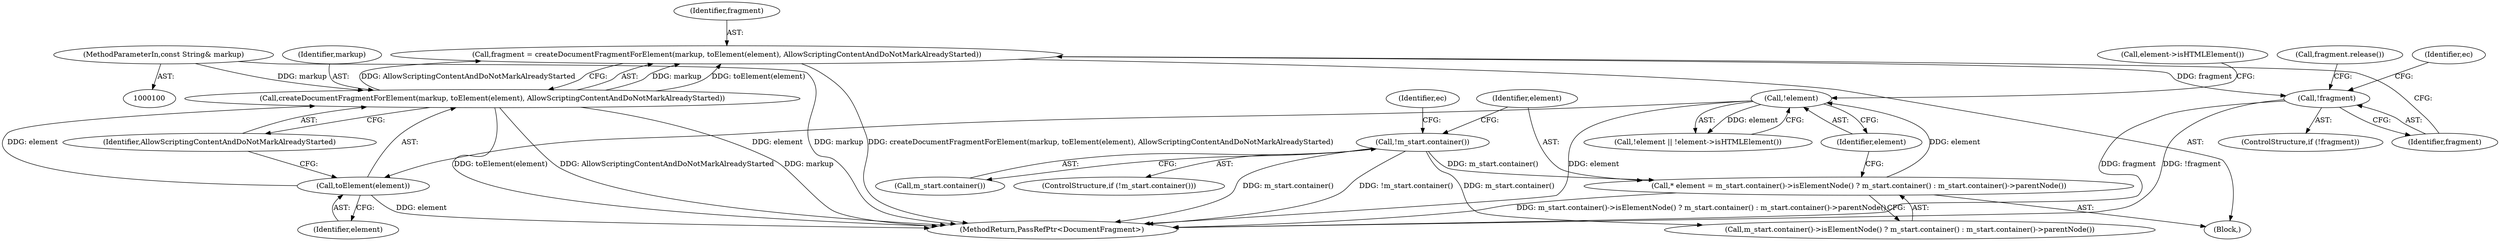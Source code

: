 digraph "1_Chrome_73edae623529f04c668268de49d00324b96166a2@API" {
"1000133" [label="(Call,fragment = createDocumentFragmentForElement(markup, toElement(element), AllowScriptingContentAndDoNotMarkAlreadyStarted))"];
"1000135" [label="(Call,createDocumentFragmentForElement(markup, toElement(element), AllowScriptingContentAndDoNotMarkAlreadyStarted))"];
"1000101" [label="(MethodParameterIn,const String& markup)"];
"1000137" [label="(Call,toElement(element))"];
"1000122" [label="(Call,!element)"];
"1000114" [label="(Call,* element = m_start.container()->isElementNode() ? m_start.container() : m_start.container()->parentNode())"];
"1000105" [label="(Call,!m_start.container())"];
"1000141" [label="(Call,!fragment)"];
"1000106" [label="(Call,m_start.container())"];
"1000140" [label="(ControlStructure,if (!fragment))"];
"1000139" [label="(Identifier,AllowScriptingContentAndDoNotMarkAlreadyStarted)"];
"1000122" [label="(Call,!element)"];
"1000116" [label="(Call,m_start.container()->isElementNode() ? m_start.container() : m_start.container()->parentNode())"];
"1000114" [label="(Call,* element = m_start.container()->isElementNode() ? m_start.container() : m_start.container()->parentNode())"];
"1000101" [label="(MethodParameterIn,const String& markup)"];
"1000125" [label="(Call,element->isHTMLElement())"];
"1000133" [label="(Call,fragment = createDocumentFragmentForElement(markup, toElement(element), AllowScriptingContentAndDoNotMarkAlreadyStarted))"];
"1000103" [label="(Block,)"];
"1000151" [label="(MethodReturn,PassRefPtr<DocumentFragment>)"];
"1000109" [label="(Identifier,ec)"];
"1000150" [label="(Call,fragment.release())"];
"1000136" [label="(Identifier,markup)"];
"1000138" [label="(Identifier,element)"];
"1000115" [label="(Identifier,element)"];
"1000137" [label="(Call,toElement(element))"];
"1000121" [label="(Call,!element || !element->isHTMLElement())"];
"1000142" [label="(Identifier,fragment)"];
"1000123" [label="(Identifier,element)"];
"1000105" [label="(Call,!m_start.container())"];
"1000104" [label="(ControlStructure,if (!m_start.container()))"];
"1000135" [label="(Call,createDocumentFragmentForElement(markup, toElement(element), AllowScriptingContentAndDoNotMarkAlreadyStarted))"];
"1000134" [label="(Identifier,fragment)"];
"1000141" [label="(Call,!fragment)"];
"1000145" [label="(Identifier,ec)"];
"1000133" -> "1000103"  [label="AST: "];
"1000133" -> "1000135"  [label="CFG: "];
"1000134" -> "1000133"  [label="AST: "];
"1000135" -> "1000133"  [label="AST: "];
"1000142" -> "1000133"  [label="CFG: "];
"1000133" -> "1000151"  [label="DDG: createDocumentFragmentForElement(markup, toElement(element), AllowScriptingContentAndDoNotMarkAlreadyStarted)"];
"1000135" -> "1000133"  [label="DDG: markup"];
"1000135" -> "1000133"  [label="DDG: toElement(element)"];
"1000135" -> "1000133"  [label="DDG: AllowScriptingContentAndDoNotMarkAlreadyStarted"];
"1000133" -> "1000141"  [label="DDG: fragment"];
"1000135" -> "1000139"  [label="CFG: "];
"1000136" -> "1000135"  [label="AST: "];
"1000137" -> "1000135"  [label="AST: "];
"1000139" -> "1000135"  [label="AST: "];
"1000135" -> "1000151"  [label="DDG: AllowScriptingContentAndDoNotMarkAlreadyStarted"];
"1000135" -> "1000151"  [label="DDG: markup"];
"1000135" -> "1000151"  [label="DDG: toElement(element)"];
"1000101" -> "1000135"  [label="DDG: markup"];
"1000137" -> "1000135"  [label="DDG: element"];
"1000101" -> "1000100"  [label="AST: "];
"1000101" -> "1000151"  [label="DDG: markup"];
"1000137" -> "1000138"  [label="CFG: "];
"1000138" -> "1000137"  [label="AST: "];
"1000139" -> "1000137"  [label="CFG: "];
"1000137" -> "1000151"  [label="DDG: element"];
"1000122" -> "1000137"  [label="DDG: element"];
"1000122" -> "1000121"  [label="AST: "];
"1000122" -> "1000123"  [label="CFG: "];
"1000123" -> "1000122"  [label="AST: "];
"1000125" -> "1000122"  [label="CFG: "];
"1000121" -> "1000122"  [label="CFG: "];
"1000122" -> "1000151"  [label="DDG: element"];
"1000122" -> "1000121"  [label="DDG: element"];
"1000114" -> "1000122"  [label="DDG: element"];
"1000114" -> "1000103"  [label="AST: "];
"1000114" -> "1000116"  [label="CFG: "];
"1000115" -> "1000114"  [label="AST: "];
"1000116" -> "1000114"  [label="AST: "];
"1000123" -> "1000114"  [label="CFG: "];
"1000114" -> "1000151"  [label="DDG: m_start.container()->isElementNode() ? m_start.container() : m_start.container()->parentNode()"];
"1000105" -> "1000114"  [label="DDG: m_start.container()"];
"1000105" -> "1000104"  [label="AST: "];
"1000105" -> "1000106"  [label="CFG: "];
"1000106" -> "1000105"  [label="AST: "];
"1000109" -> "1000105"  [label="CFG: "];
"1000115" -> "1000105"  [label="CFG: "];
"1000105" -> "1000151"  [label="DDG: !m_start.container()"];
"1000105" -> "1000151"  [label="DDG: m_start.container()"];
"1000105" -> "1000116"  [label="DDG: m_start.container()"];
"1000141" -> "1000140"  [label="AST: "];
"1000141" -> "1000142"  [label="CFG: "];
"1000142" -> "1000141"  [label="AST: "];
"1000145" -> "1000141"  [label="CFG: "];
"1000150" -> "1000141"  [label="CFG: "];
"1000141" -> "1000151"  [label="DDG: fragment"];
"1000141" -> "1000151"  [label="DDG: !fragment"];
}
